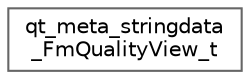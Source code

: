 digraph "Graphical Class Hierarchy"
{
 // LATEX_PDF_SIZE
  bgcolor="transparent";
  edge [fontname=Helvetica,fontsize=10,labelfontname=Helvetica,labelfontsize=10];
  node [fontname=Helvetica,fontsize=10,shape=box,height=0.2,width=0.4];
  rankdir="LR";
  Node0 [id="Node000000",label="qt_meta_stringdata\l_FmQualityView_t",height=0.2,width=0.4,color="grey40", fillcolor="white", style="filled",URL="$structqt__meta__stringdata__FmQualityView__t.html",tooltip=" "];
}
